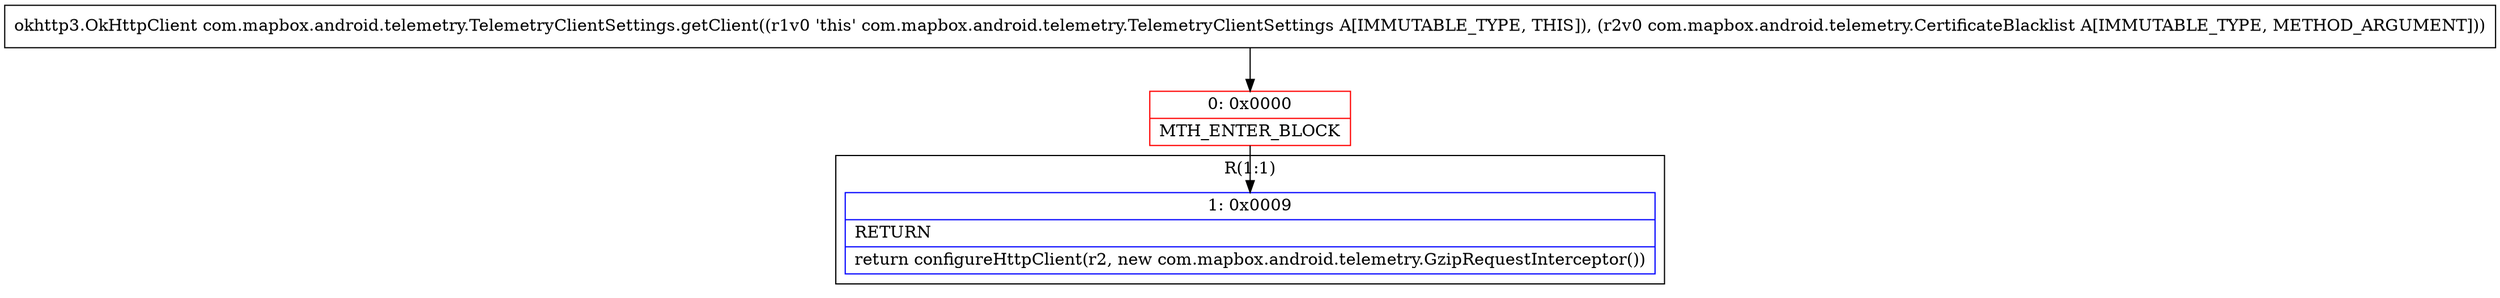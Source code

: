 digraph "CFG forcom.mapbox.android.telemetry.TelemetryClientSettings.getClient(Lcom\/mapbox\/android\/telemetry\/CertificateBlacklist;)Lokhttp3\/OkHttpClient;" {
subgraph cluster_Region_1391406499 {
label = "R(1:1)";
node [shape=record,color=blue];
Node_1 [shape=record,label="{1\:\ 0x0009|RETURN\l|return configureHttpClient(r2, new com.mapbox.android.telemetry.GzipRequestInterceptor())\l}"];
}
Node_0 [shape=record,color=red,label="{0\:\ 0x0000|MTH_ENTER_BLOCK\l}"];
MethodNode[shape=record,label="{okhttp3.OkHttpClient com.mapbox.android.telemetry.TelemetryClientSettings.getClient((r1v0 'this' com.mapbox.android.telemetry.TelemetryClientSettings A[IMMUTABLE_TYPE, THIS]), (r2v0 com.mapbox.android.telemetry.CertificateBlacklist A[IMMUTABLE_TYPE, METHOD_ARGUMENT])) }"];
MethodNode -> Node_0;
Node_0 -> Node_1;
}

